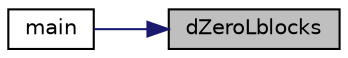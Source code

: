 digraph "dZeroLblocks"
{
 // LATEX_PDF_SIZE
  edge [fontname="Helvetica",fontsize="10",labelfontname="Helvetica",labelfontsize="10"];
  node [fontname="Helvetica",fontsize="10",shape=record];
  rankdir="RL";
  Node1 [label="dZeroLblocks",height=0.2,width=0.4,color="black", fillcolor="grey75", style="filled", fontcolor="black",tooltip="Sets all entries of matrix L to zero."];
  Node1 -> Node2 [dir="back",color="midnightblue",fontsize="10",style="solid",fontname="Helvetica"];
  Node2 [label="main",height=0.2,width=0.4,color="black", fillcolor="white", style="filled",URL="$pddrive3_8c.html#a0ddf1224851353fc92bfbff6f499fa97",tooltip=" "];
}
